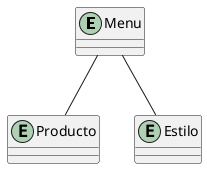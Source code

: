 @startuml

entity Menu

entity Producto

entity Estilo

"Menu" -- "Producto"
"Menu" -- "Estilo"

@enduml